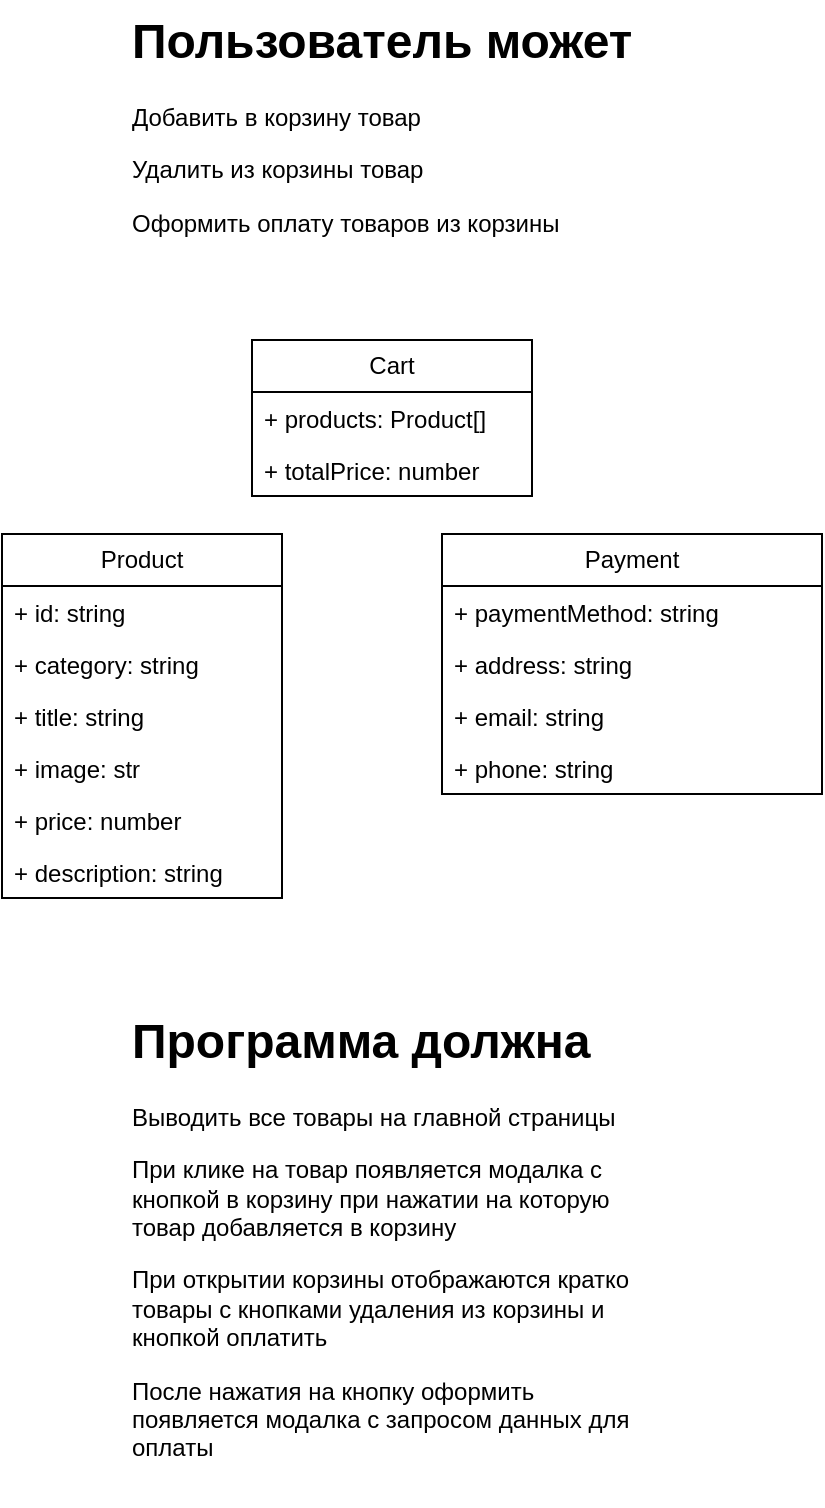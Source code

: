 <mxfile version="26.0.3" pages="2">
  <diagram name="Data" id="-1EH2VxH8DSpBkj_agjx">
    <mxGraphModel dx="1430" dy="825" grid="1" gridSize="10" guides="1" tooltips="1" connect="1" arrows="1" fold="1" page="1" pageScale="1" pageWidth="850" pageHeight="1100" math="0" shadow="0">
      <root>
        <mxCell id="0" />
        <mxCell id="1" parent="0" />
        <mxCell id="34toVkLDox-GjTb4KI5h-2" value="Product" style="swimlane;fontStyle=0;childLayout=stackLayout;horizontal=1;startSize=26;fillColor=none;horizontalStack=0;resizeParent=1;resizeParentMax=0;resizeLast=0;collapsible=1;marginBottom=0;whiteSpace=wrap;html=1;" vertex="1" parent="1">
          <mxGeometry x="230" y="337" width="140" height="182" as="geometry" />
        </mxCell>
        <mxCell id="ViAwcCgzzTXoALU2tRsi-1" value="+ id: string" style="text;strokeColor=none;fillColor=none;align=left;verticalAlign=top;spacingLeft=4;spacingRight=4;overflow=hidden;rotatable=0;points=[[0,0.5],[1,0.5]];portConstraint=eastwest;whiteSpace=wrap;html=1;" vertex="1" parent="34toVkLDox-GjTb4KI5h-2">
          <mxGeometry y="26" width="140" height="26" as="geometry" />
        </mxCell>
        <mxCell id="34toVkLDox-GjTb4KI5h-3" value="+ category: string" style="text;strokeColor=none;fillColor=none;align=left;verticalAlign=top;spacingLeft=4;spacingRight=4;overflow=hidden;rotatable=0;points=[[0,0.5],[1,0.5]];portConstraint=eastwest;whiteSpace=wrap;html=1;" vertex="1" parent="34toVkLDox-GjTb4KI5h-2">
          <mxGeometry y="52" width="140" height="26" as="geometry" />
        </mxCell>
        <mxCell id="34toVkLDox-GjTb4KI5h-4" value="+ title: string" style="text;strokeColor=none;fillColor=none;align=left;verticalAlign=top;spacingLeft=4;spacingRight=4;overflow=hidden;rotatable=0;points=[[0,0.5],[1,0.5]];portConstraint=eastwest;whiteSpace=wrap;html=1;" vertex="1" parent="34toVkLDox-GjTb4KI5h-2">
          <mxGeometry y="78" width="140" height="26" as="geometry" />
        </mxCell>
        <mxCell id="34toVkLDox-GjTb4KI5h-5" value="+ image: str" style="text;strokeColor=none;fillColor=none;align=left;verticalAlign=top;spacingLeft=4;spacingRight=4;overflow=hidden;rotatable=0;points=[[0,0.5],[1,0.5]];portConstraint=eastwest;whiteSpace=wrap;html=1;" vertex="1" parent="34toVkLDox-GjTb4KI5h-2">
          <mxGeometry y="104" width="140" height="26" as="geometry" />
        </mxCell>
        <mxCell id="34toVkLDox-GjTb4KI5h-6" value="+ price: number" style="text;strokeColor=none;fillColor=none;align=left;verticalAlign=top;spacingLeft=4;spacingRight=4;overflow=hidden;rotatable=0;points=[[0,0.5],[1,0.5]];portConstraint=eastwest;whiteSpace=wrap;html=1;" vertex="1" parent="34toVkLDox-GjTb4KI5h-2">
          <mxGeometry y="130" width="140" height="26" as="geometry" />
        </mxCell>
        <mxCell id="34toVkLDox-GjTb4KI5h-7" value="+ description: string" style="text;strokeColor=none;fillColor=none;align=left;verticalAlign=top;spacingLeft=4;spacingRight=4;overflow=hidden;rotatable=0;points=[[0,0.5],[1,0.5]];portConstraint=eastwest;whiteSpace=wrap;html=1;" vertex="1" parent="34toVkLDox-GjTb4KI5h-2">
          <mxGeometry y="156" width="140" height="26" as="geometry" />
        </mxCell>
        <mxCell id="34toVkLDox-GjTb4KI5h-8" value="Cart" style="swimlane;fontStyle=0;childLayout=stackLayout;horizontal=1;startSize=26;fillColor=none;horizontalStack=0;resizeParent=1;resizeParentMax=0;resizeLast=0;collapsible=1;marginBottom=0;whiteSpace=wrap;html=1;" vertex="1" parent="1">
          <mxGeometry x="355" y="240" width="140" height="78" as="geometry" />
        </mxCell>
        <mxCell id="34toVkLDox-GjTb4KI5h-14" value="+ products: Product[]" style="text;strokeColor=none;fillColor=none;align=left;verticalAlign=top;spacingLeft=4;spacingRight=4;overflow=hidden;rotatable=0;points=[[0,0.5],[1,0.5]];portConstraint=eastwest;whiteSpace=wrap;html=1;" vertex="1" parent="34toVkLDox-GjTb4KI5h-8">
          <mxGeometry y="26" width="140" height="26" as="geometry" />
        </mxCell>
        <mxCell id="34toVkLDox-GjTb4KI5h-15" value="+ totalPrice: number" style="text;strokeColor=none;fillColor=none;align=left;verticalAlign=top;spacingLeft=4;spacingRight=4;overflow=hidden;rotatable=0;points=[[0,0.5],[1,0.5]];portConstraint=eastwest;whiteSpace=wrap;html=1;" vertex="1" parent="34toVkLDox-GjTb4KI5h-8">
          <mxGeometry y="52" width="140" height="26" as="geometry" />
        </mxCell>
        <mxCell id="34toVkLDox-GjTb4KI5h-16" value="Payment" style="swimlane;fontStyle=0;childLayout=stackLayout;horizontal=1;startSize=26;fillColor=none;horizontalStack=0;resizeParent=1;resizeParentMax=0;resizeLast=0;collapsible=1;marginBottom=0;whiteSpace=wrap;html=1;" vertex="1" parent="1">
          <mxGeometry x="450" y="337" width="190" height="130" as="geometry" />
        </mxCell>
        <mxCell id="34toVkLDox-GjTb4KI5h-17" value="+ paymentMethod: string" style="text;strokeColor=none;fillColor=none;align=left;verticalAlign=top;spacingLeft=4;spacingRight=4;overflow=hidden;rotatable=0;points=[[0,0.5],[1,0.5]];portConstraint=eastwest;whiteSpace=wrap;html=1;" vertex="1" parent="34toVkLDox-GjTb4KI5h-16">
          <mxGeometry y="26" width="190" height="26" as="geometry" />
        </mxCell>
        <mxCell id="34toVkLDox-GjTb4KI5h-18" value="+ address: string" style="text;strokeColor=none;fillColor=none;align=left;verticalAlign=top;spacingLeft=4;spacingRight=4;overflow=hidden;rotatable=0;points=[[0,0.5],[1,0.5]];portConstraint=eastwest;whiteSpace=wrap;html=1;" vertex="1" parent="34toVkLDox-GjTb4KI5h-16">
          <mxGeometry y="52" width="190" height="26" as="geometry" />
        </mxCell>
        <mxCell id="34toVkLDox-GjTb4KI5h-19" value="+ email: string" style="text;strokeColor=none;fillColor=none;align=left;verticalAlign=top;spacingLeft=4;spacingRight=4;overflow=hidden;rotatable=0;points=[[0,0.5],[1,0.5]];portConstraint=eastwest;whiteSpace=wrap;html=1;" vertex="1" parent="34toVkLDox-GjTb4KI5h-16">
          <mxGeometry y="78" width="190" height="26" as="geometry" />
        </mxCell>
        <mxCell id="34toVkLDox-GjTb4KI5h-20" value="+ phone: string" style="text;strokeColor=none;fillColor=none;align=left;verticalAlign=top;spacingLeft=4;spacingRight=4;overflow=hidden;rotatable=0;points=[[0,0.5],[1,0.5]];portConstraint=eastwest;whiteSpace=wrap;html=1;" vertex="1" parent="34toVkLDox-GjTb4KI5h-16">
          <mxGeometry y="104" width="190" height="26" as="geometry" />
        </mxCell>
        <mxCell id="bLlx8vA04BZN8MvycIdw-2" value="&lt;h1 style=&quot;margin-top: 0px;&quot;&gt;Пользователь может&lt;/h1&gt;&lt;p&gt;Добавить в корзину товар&lt;/p&gt;&lt;p&gt;Удалить из корзины товар&lt;/p&gt;&lt;p&gt;Оформить оплату товаров из корзины&lt;/p&gt;" style="text;html=1;whiteSpace=wrap;overflow=hidden;rounded=0;" vertex="1" parent="1">
          <mxGeometry x="293" y="70" width="265" height="140" as="geometry" />
        </mxCell>
        <mxCell id="ZlkgOhYzgHoGJ2p60mc7-1" value="&lt;h1 style=&quot;margin-top: 0px;&quot;&gt;Программа должна&lt;/h1&gt;&lt;p&gt;Выводить все товары на главной страницы&lt;/p&gt;&lt;p&gt;При клике на товар появляется модалка с кнопкой в корзину при нажатии на которую товар добавляется в корзину&lt;/p&gt;&lt;p&gt;При открытии корзины отображаются кратко товары с кнопками удаления из корзины и кнопкой оплатить&lt;/p&gt;&lt;p&gt;После нажатия на кнопку оформить появляется модалка с запросом данных для оплаты&lt;/p&gt;&lt;p&gt;&lt;br&gt;&lt;/p&gt;" style="text;html=1;whiteSpace=wrap;overflow=hidden;rounded=0;" vertex="1" parent="1">
          <mxGeometry x="293" y="570" width="265" height="250" as="geometry" />
        </mxCell>
      </root>
    </mxGraphModel>
  </diagram>
  <diagram id="bEXR6HIZHywe9EPNtPta" name="Page-2">
    <mxGraphModel dx="1430" dy="825" grid="1" gridSize="10" guides="1" tooltips="1" connect="1" arrows="1" fold="1" page="1" pageScale="1" pageWidth="850" pageHeight="1100" math="0" shadow="0">
      <root>
        <mxCell id="0" />
        <mxCell id="1" parent="0" />
        <mxCell id="tyml2KPdl2YrYJAn6sKg-1" value="ProductView" style="swimlane;fontStyle=1;align=center;verticalAlign=top;childLayout=stackLayout;horizontal=1;startSize=26;horizontalStack=0;resizeParent=1;resizeParentMax=0;resizeLast=0;collapsible=1;marginBottom=0;whiteSpace=wrap;html=1;" parent="1" vertex="1">
          <mxGeometry x="265" y="324" width="160" height="86" as="geometry" />
        </mxCell>
        <mxCell id="tyml2KPdl2YrYJAn6sKg-2" value="+ htmlElement: type" style="text;strokeColor=none;fillColor=none;align=left;verticalAlign=top;spacingLeft=4;spacingRight=4;overflow=hidden;rotatable=0;points=[[0,0.5],[1,0.5]];portConstraint=eastwest;whiteSpace=wrap;html=1;" parent="tyml2KPdl2YrYJAn6sKg-1" vertex="1">
          <mxGeometry y="26" width="160" height="26" as="geometry" />
        </mxCell>
        <mxCell id="tyml2KPdl2YrYJAn6sKg-3" value="" style="line;strokeWidth=1;fillColor=none;align=left;verticalAlign=middle;spacingTop=-1;spacingLeft=3;spacingRight=3;rotatable=0;labelPosition=right;points=[];portConstraint=eastwest;strokeColor=inherit;" parent="tyml2KPdl2YrYJAn6sKg-1" vertex="1">
          <mxGeometry y="52" width="160" height="8" as="geometry" />
        </mxCell>
        <mxCell id="tyml2KPdl2YrYJAn6sKg-4" value="+ method(type): type" style="text;strokeColor=none;fillColor=none;align=left;verticalAlign=top;spacingLeft=4;spacingRight=4;overflow=hidden;rotatable=0;points=[[0,0.5],[1,0.5]];portConstraint=eastwest;whiteSpace=wrap;html=1;" parent="tyml2KPdl2YrYJAn6sKg-1" vertex="1">
          <mxGeometry y="60" width="160" height="26" as="geometry" />
        </mxCell>
        <mxCell id="UFGJpBtNfTcrLhUloKcF-1" value="CartModel" style="swimlane;fontStyle=1;align=center;verticalAlign=top;childLayout=stackLayout;horizontal=1;startSize=26;horizontalStack=0;resizeParent=1;resizeParentMax=0;resizeLast=0;collapsible=1;marginBottom=0;whiteSpace=wrap;html=1;" parent="1" vertex="1">
          <mxGeometry x="70" y="190" width="200" height="112" as="geometry" />
        </mxCell>
        <mxCell id="UFGJpBtNfTcrLhUloKcF-2" value="+ items: Map&amp;lt;string, number&amp;gt;" style="text;strokeColor=none;fillColor=none;align=left;verticalAlign=top;spacingLeft=4;spacingRight=4;overflow=hidden;rotatable=0;points=[[0,0.5],[1,0.5]];portConstraint=eastwest;whiteSpace=wrap;html=1;" parent="UFGJpBtNfTcrLhUloKcF-1" vertex="1">
          <mxGeometry y="26" width="200" height="26" as="geometry" />
        </mxCell>
        <mxCell id="UFGJpBtNfTcrLhUloKcF-3" value="" style="line;strokeWidth=1;fillColor=none;align=left;verticalAlign=middle;spacingTop=-1;spacingLeft=3;spacingRight=3;rotatable=0;labelPosition=right;points=[];portConstraint=eastwest;strokeColor=inherit;" parent="UFGJpBtNfTcrLhUloKcF-1" vertex="1">
          <mxGeometry y="52" width="200" height="8" as="geometry" />
        </mxCell>
        <mxCell id="UFGJpBtNfTcrLhUloKcF-4" value="+ add(id: string): void" style="text;strokeColor=none;fillColor=none;align=left;verticalAlign=top;spacingLeft=4;spacingRight=4;overflow=hidden;rotatable=0;points=[[0,0.5],[1,0.5]];portConstraint=eastwest;whiteSpace=wrap;html=1;" parent="UFGJpBtNfTcrLhUloKcF-1" vertex="1">
          <mxGeometry y="60" width="200" height="26" as="geometry" />
        </mxCell>
        <mxCell id="CbDpNTe0dx59nhlhVL7m-9" value="+ remove(id: string): void" style="text;strokeColor=none;fillColor=none;align=left;verticalAlign=top;spacingLeft=4;spacingRight=4;overflow=hidden;rotatable=0;points=[[0,0.5],[1,0.5]];portConstraint=eastwest;whiteSpace=wrap;html=1;" vertex="1" parent="UFGJpBtNfTcrLhUloKcF-1">
          <mxGeometry y="86" width="200" height="26" as="geometry" />
        </mxCell>
        <mxCell id="UFGJpBtNfTcrLhUloKcF-9" value="PaymentModel" style="swimlane;fontStyle=1;align=center;verticalAlign=top;childLayout=stackLayout;horizontal=1;startSize=26;horizontalStack=0;resizeParent=1;resizeParentMax=0;resizeLast=0;collapsible=1;marginBottom=0;whiteSpace=wrap;html=1;" parent="1" vertex="1">
          <mxGeometry x="510" y="400" width="160" height="86" as="geometry" />
        </mxCell>
        <mxCell id="UFGJpBtNfTcrLhUloKcF-10" value="+ field: type" style="text;strokeColor=none;fillColor=none;align=left;verticalAlign=top;spacingLeft=4;spacingRight=4;overflow=hidden;rotatable=0;points=[[0,0.5],[1,0.5]];portConstraint=eastwest;whiteSpace=wrap;html=1;" parent="UFGJpBtNfTcrLhUloKcF-9" vertex="1">
          <mxGeometry y="26" width="160" height="26" as="geometry" />
        </mxCell>
        <mxCell id="UFGJpBtNfTcrLhUloKcF-11" value="" style="line;strokeWidth=1;fillColor=none;align=left;verticalAlign=middle;spacingTop=-1;spacingLeft=3;spacingRight=3;rotatable=0;labelPosition=right;points=[];portConstraint=eastwest;strokeColor=inherit;" parent="UFGJpBtNfTcrLhUloKcF-9" vertex="1">
          <mxGeometry y="52" width="160" height="8" as="geometry" />
        </mxCell>
        <mxCell id="UFGJpBtNfTcrLhUloKcF-12" value="+ method(type): type" style="text;strokeColor=none;fillColor=none;align=left;verticalAlign=top;spacingLeft=4;spacingRight=4;overflow=hidden;rotatable=0;points=[[0,0.5],[1,0.5]];portConstraint=eastwest;whiteSpace=wrap;html=1;" parent="UFGJpBtNfTcrLhUloKcF-9" vertex="1">
          <mxGeometry y="60" width="160" height="26" as="geometry" />
        </mxCell>
        <mxCell id="UFGJpBtNfTcrLhUloKcF-17" value="ProductModel" style="swimlane;fontStyle=1;align=center;verticalAlign=top;childLayout=stackLayout;horizontal=1;startSize=26;horizontalStack=0;resizeParent=1;resizeParentMax=0;resizeLast=0;collapsible=1;marginBottom=0;whiteSpace=wrap;html=1;" parent="1" vertex="1">
          <mxGeometry x="60" y="30" width="220" height="112" as="geometry" />
        </mxCell>
        <mxCell id="UFGJpBtNfTcrLhUloKcF-18" value="+ items: IProduct[]" style="text;strokeColor=none;fillColor=none;align=left;verticalAlign=top;spacingLeft=4;spacingRight=4;overflow=hidden;rotatable=0;points=[[0,0.5],[1,0.5]];portConstraint=eastwest;whiteSpace=wrap;html=1;" parent="UFGJpBtNfTcrLhUloKcF-17" vertex="1">
          <mxGeometry y="26" width="220" height="26" as="geometry" />
        </mxCell>
        <mxCell id="UFGJpBtNfTcrLhUloKcF-19" value="" style="line;strokeWidth=1;fillColor=none;align=left;verticalAlign=middle;spacingTop=-1;spacingLeft=3;spacingRight=3;rotatable=0;labelPosition=right;points=[];portConstraint=eastwest;strokeColor=inherit;" parent="UFGJpBtNfTcrLhUloKcF-17" vertex="1">
          <mxGeometry y="52" width="220" height="8" as="geometry" />
        </mxCell>
        <mxCell id="4_1aTD9EclqXNyIQGtfE-1" value="+ setItems(items: IProduct[]): void" style="text;strokeColor=none;fillColor=none;align=left;verticalAlign=top;spacingLeft=4;spacingRight=4;overflow=hidden;rotatable=0;points=[[0,0.5],[1,0.5]];portConstraint=eastwest;whiteSpace=wrap;html=1;" parent="UFGJpBtNfTcrLhUloKcF-17" vertex="1">
          <mxGeometry y="60" width="220" height="26" as="geometry" />
        </mxCell>
        <mxCell id="UFGJpBtNfTcrLhUloKcF-20" value="+ getItem(id: string): IProduct" style="text;strokeColor=none;fillColor=none;align=left;verticalAlign=top;spacingLeft=4;spacingRight=4;overflow=hidden;rotatable=0;points=[[0,0.5],[1,0.5]];portConstraint=eastwest;whiteSpace=wrap;html=1;" parent="UFGJpBtNfTcrLhUloKcF-17" vertex="1">
          <mxGeometry y="86" width="220" height="26" as="geometry" />
        </mxCell>
        <mxCell id="UFGJpBtNfTcrLhUloKcF-21" value="CartView" style="swimlane;fontStyle=1;align=center;verticalAlign=top;childLayout=stackLayout;horizontal=1;startSize=26;horizontalStack=0;resizeParent=1;resizeParentMax=0;resizeLast=0;collapsible=1;marginBottom=0;whiteSpace=wrap;html=1;" parent="1" vertex="1">
          <mxGeometry x="60" y="380" width="160" height="86" as="geometry" />
        </mxCell>
        <mxCell id="UFGJpBtNfTcrLhUloKcF-22" value="+ field: type" style="text;strokeColor=none;fillColor=none;align=left;verticalAlign=top;spacingLeft=4;spacingRight=4;overflow=hidden;rotatable=0;points=[[0,0.5],[1,0.5]];portConstraint=eastwest;whiteSpace=wrap;html=1;" parent="UFGJpBtNfTcrLhUloKcF-21" vertex="1">
          <mxGeometry y="26" width="160" height="26" as="geometry" />
        </mxCell>
        <mxCell id="UFGJpBtNfTcrLhUloKcF-23" value="" style="line;strokeWidth=1;fillColor=none;align=left;verticalAlign=middle;spacingTop=-1;spacingLeft=3;spacingRight=3;rotatable=0;labelPosition=right;points=[];portConstraint=eastwest;strokeColor=inherit;" parent="UFGJpBtNfTcrLhUloKcF-21" vertex="1">
          <mxGeometry y="52" width="160" height="8" as="geometry" />
        </mxCell>
        <mxCell id="UFGJpBtNfTcrLhUloKcF-24" value="+ method(type): type" style="text;strokeColor=none;fillColor=none;align=left;verticalAlign=top;spacingLeft=4;spacingRight=4;overflow=hidden;rotatable=0;points=[[0,0.5],[1,0.5]];portConstraint=eastwest;whiteSpace=wrap;html=1;" parent="UFGJpBtNfTcrLhUloKcF-21" vertex="1">
          <mxGeometry y="60" width="160" height="26" as="geometry" />
        </mxCell>
        <mxCell id="CbDpNTe0dx59nhlhVL7m-1" value="IView" style="swimlane;fontStyle=1;align=center;verticalAlign=top;childLayout=stackLayout;horizontal=1;startSize=26;horizontalStack=0;resizeParent=1;resizeParentMax=0;resizeLast=0;collapsible=1;marginBottom=0;whiteSpace=wrap;html=1;" vertex="1" parent="1">
          <mxGeometry x="590" y="108" width="200" height="60" as="geometry" />
        </mxCell>
        <mxCell id="CbDpNTe0dx59nhlhVL7m-3" value="" style="line;strokeWidth=1;fillColor=none;align=left;verticalAlign=middle;spacingTop=-1;spacingLeft=3;spacingRight=3;rotatable=0;labelPosition=right;points=[];portConstraint=eastwest;strokeColor=inherit;" vertex="1" parent="CbDpNTe0dx59nhlhVL7m-1">
          <mxGeometry y="26" width="200" height="8" as="geometry" />
        </mxCell>
        <mxCell id="CbDpNTe0dx59nhlhVL7m-4" value="+ render(): void" style="text;strokeColor=none;fillColor=none;align=left;verticalAlign=top;spacingLeft=4;spacingRight=4;overflow=hidden;rotatable=0;points=[[0,0.5],[1,0.5]];portConstraint=eastwest;whiteSpace=wrap;html=1;" vertex="1" parent="CbDpNTe0dx59nhlhVL7m-1">
          <mxGeometry y="34" width="200" height="26" as="geometry" />
        </mxCell>
        <mxCell id="CbDpNTe0dx59nhlhVL7m-10" value="EventEmiter" style="swimlane;fontStyle=1;align=center;verticalAlign=top;childLayout=stackLayout;horizontal=1;startSize=26;horizontalStack=0;resizeParent=1;resizeParentMax=0;resizeLast=0;collapsible=1;marginBottom=0;whiteSpace=wrap;html=1;" vertex="1" parent="1">
          <mxGeometry x="240" y="496" width="230" height="60" as="geometry" />
        </mxCell>
        <mxCell id="CbDpNTe0dx59nhlhVL7m-12" value="" style="line;strokeWidth=1;fillColor=none;align=left;verticalAlign=middle;spacingTop=-1;spacingLeft=3;spacingRight=3;rotatable=0;labelPosition=right;points=[];portConstraint=eastwest;strokeColor=inherit;" vertex="1" parent="CbDpNTe0dx59nhlhVL7m-10">
          <mxGeometry y="26" width="230" height="8" as="geometry" />
        </mxCell>
        <mxCell id="CbDpNTe0dx59nhlhVL7m-13" value="+ emit(event: string, data: unknown):" style="text;strokeColor=none;fillColor=none;align=left;verticalAlign=top;spacingLeft=4;spacingRight=4;overflow=hidden;rotatable=0;points=[[0,0.5],[1,0.5]];portConstraint=eastwest;whiteSpace=wrap;html=1;" vertex="1" parent="CbDpNTe0dx59nhlhVL7m-10">
          <mxGeometry y="34" width="230" height="26" as="geometry" />
        </mxCell>
        <mxCell id="CbDpNTe0dx59nhlhVL7m-2" value="+ htmlElement: HTMLElement" style="text;strokeColor=none;fillColor=none;align=left;verticalAlign=top;spacingLeft=4;spacingRight=4;overflow=hidden;rotatable=0;points=[[0,0.5],[1,0.5]];portConstraint=eastwest;whiteSpace=wrap;html=1;" vertex="1" parent="1">
          <mxGeometry x="560" y="40" width="200" height="26" as="geometry" />
        </mxCell>
      </root>
    </mxGraphModel>
  </diagram>
</mxfile>
